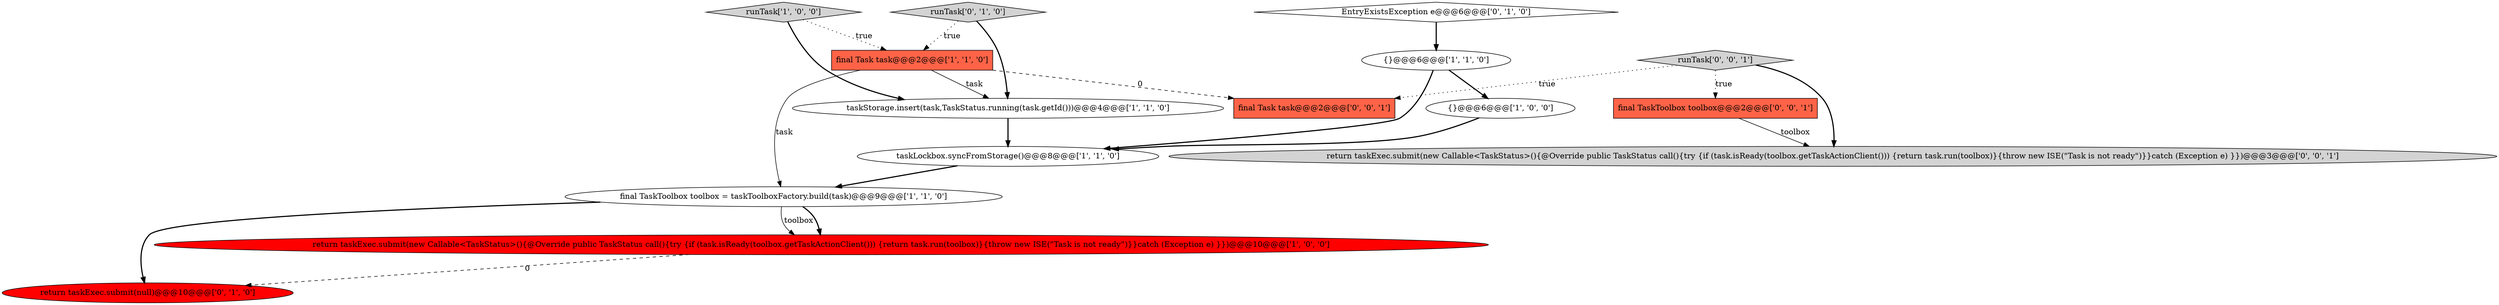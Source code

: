 digraph {
10 [style = filled, label = "runTask['0', '1', '0']", fillcolor = lightgray, shape = diamond image = "AAA0AAABBB2BBB"];
8 [style = filled, label = "return taskExec.submit(null)@@@10@@@['0', '1', '0']", fillcolor = red, shape = ellipse image = "AAA1AAABBB2BBB"];
11 [style = filled, label = "final TaskToolbox toolbox@@@2@@@['0', '0', '1']", fillcolor = tomato, shape = box image = "AAA0AAABBB3BBB"];
14 [style = filled, label = "final Task task@@@2@@@['0', '0', '1']", fillcolor = tomato, shape = box image = "AAA0AAABBB3BBB"];
3 [style = filled, label = "taskLockbox.syncFromStorage()@@@8@@@['1', '1', '0']", fillcolor = white, shape = ellipse image = "AAA0AAABBB1BBB"];
12 [style = filled, label = "return taskExec.submit(new Callable<TaskStatus>(){@Override public TaskStatus call(){try {if (task.isReady(toolbox.getTaskActionClient())) {return task.run(toolbox)}{throw new ISE(\"Task is not ready\")}}catch (Exception e) }})@@@3@@@['0', '0', '1']", fillcolor = lightgray, shape = ellipse image = "AAA0AAABBB3BBB"];
1 [style = filled, label = "final TaskToolbox toolbox = taskToolboxFactory.build(task)@@@9@@@['1', '1', '0']", fillcolor = white, shape = ellipse image = "AAA0AAABBB1BBB"];
7 [style = filled, label = "return taskExec.submit(new Callable<TaskStatus>(){@Override public TaskStatus call(){try {if (task.isReady(toolbox.getTaskActionClient())) {return task.run(toolbox)}{throw new ISE(\"Task is not ready\")}}catch (Exception e) }})@@@10@@@['1', '0', '0']", fillcolor = red, shape = ellipse image = "AAA1AAABBB1BBB"];
13 [style = filled, label = "runTask['0', '0', '1']", fillcolor = lightgray, shape = diamond image = "AAA0AAABBB3BBB"];
0 [style = filled, label = "taskStorage.insert(task,TaskStatus.running(task.getId()))@@@4@@@['1', '1', '0']", fillcolor = white, shape = ellipse image = "AAA0AAABBB1BBB"];
9 [style = filled, label = "EntryExistsException e@@@6@@@['0', '1', '0']", fillcolor = white, shape = diamond image = "AAA0AAABBB2BBB"];
5 [style = filled, label = "runTask['1', '0', '0']", fillcolor = lightgray, shape = diamond image = "AAA0AAABBB1BBB"];
6 [style = filled, label = "{}@@@6@@@['1', '1', '0']", fillcolor = white, shape = ellipse image = "AAA0AAABBB1BBB"];
4 [style = filled, label = "final Task task@@@2@@@['1', '1', '0']", fillcolor = tomato, shape = box image = "AAA0AAABBB1BBB"];
2 [style = filled, label = "{}@@@6@@@['1', '0', '0']", fillcolor = white, shape = ellipse image = "AAA0AAABBB1BBB"];
0->3 [style = bold, label=""];
6->3 [style = bold, label=""];
1->8 [style = bold, label=""];
3->1 [style = bold, label=""];
1->7 [style = solid, label="toolbox"];
2->3 [style = bold, label=""];
7->8 [style = dashed, label="0"];
1->7 [style = bold, label=""];
11->12 [style = solid, label="toolbox"];
4->1 [style = solid, label="task"];
5->4 [style = dotted, label="true"];
9->6 [style = bold, label=""];
6->2 [style = bold, label=""];
13->12 [style = bold, label=""];
5->0 [style = bold, label=""];
10->0 [style = bold, label=""];
4->0 [style = solid, label="task"];
13->11 [style = dotted, label="true"];
4->14 [style = dashed, label="0"];
10->4 [style = dotted, label="true"];
13->14 [style = dotted, label="true"];
}
